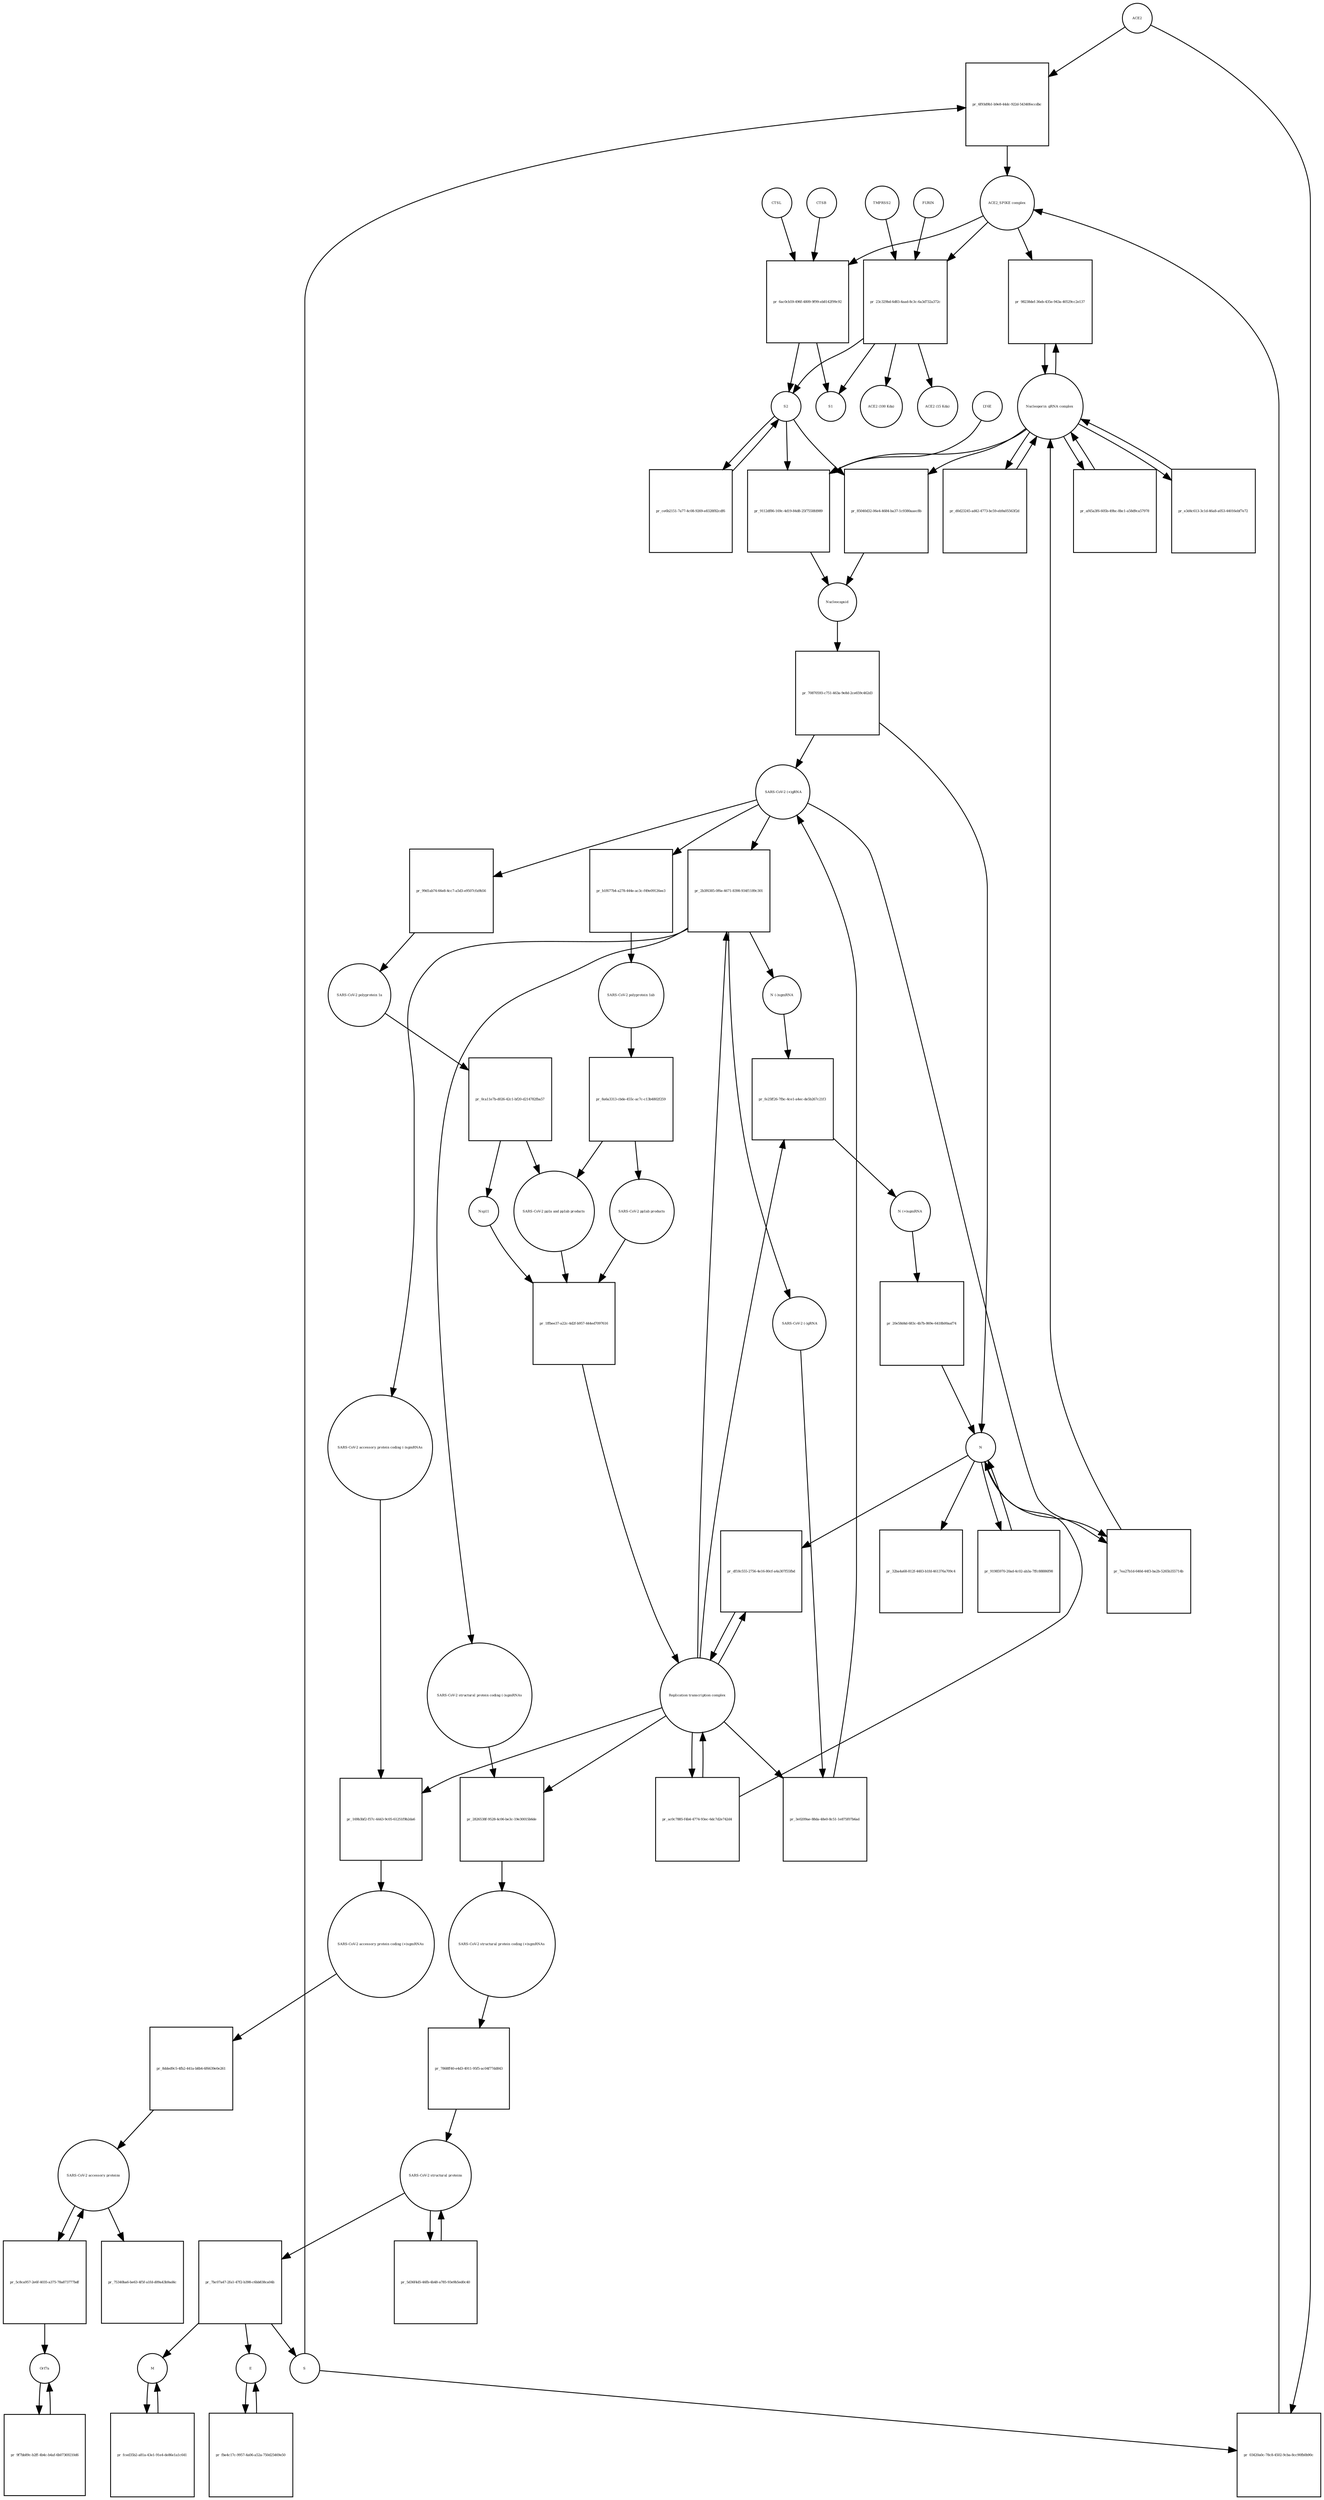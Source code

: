 strict digraph  {
ACE2 [annotation="", bipartite=0, cls=macromolecule, fontsize=4, label=ACE2, shape=circle];
"pr_6f93d9b1-b9e8-44dc-922d-54340feccdbc" [annotation="", bipartite=1, cls=process, fontsize=4, label="pr_6f93d9b1-b9e8-44dc-922d-54340feccdbc", shape=square];
"ACE2_SPIKE complex" [annotation="", bipartite=0, cls=complex, fontsize=4, label="ACE2_SPIKE complex", shape=circle];
S [annotation="", bipartite=0, cls="macromolecule multimer", fontsize=4, label=S, shape=circle];
"Nucleoporin_gRNA complex " [annotation="", bipartite=0, cls=complex, fontsize=4, label="Nucleoporin_gRNA complex ", shape=circle];
"pr_98238def-36eb-435e-943a-40529cc2e137" [annotation="", bipartite=1, cls=process, fontsize=4, label="pr_98238def-36eb-435e-943a-40529cc2e137", shape=square];
"pr_6ac0cb59-496f-4809-9f99-eb8142f99c92" [annotation="", bipartite=1, cls=process, fontsize=4, label="pr_6ac0cb59-496f-4809-9f99-eb8142f99c92", shape=square];
S2 [annotation="", bipartite=0, cls=macromolecule, fontsize=4, label=S2, shape=circle];
CTSB [annotation="", bipartite=0, cls=macromolecule, fontsize=4, label=CTSB, shape=circle];
CTSL [annotation="", bipartite=0, cls=macromolecule, fontsize=4, label=CTSL, shape=circle];
S1 [annotation="", bipartite=0, cls=macromolecule, fontsize=4, label=S1, shape=circle];
"pr_03420a0c-78c8-4502-9cba-8cc90fb0b90c" [annotation="", bipartite=1, cls=process, fontsize=4, label="pr_03420a0c-78c8-4502-9cba-8cc90fb0b90c", shape=square];
"pr_9112df86-169c-4d19-84d8-25f7558fd989" [annotation="", bipartite=1, cls=process, fontsize=4, label="pr_9112df86-169c-4d19-84d8-25f7558fd989", shape=square];
Nucleocapsid [annotation="", bipartite=0, cls=complex, fontsize=4, label=Nucleocapsid, shape=circle];
LY6E [annotation="", bipartite=0, cls=macromolecule, fontsize=4, label=LY6E, shape=circle];
"pr_85040d32-06e4-4684-ba37-1c9380aaec8b" [annotation="", bipartite=1, cls=process, fontsize=4, label="pr_85040d32-06e4-4684-ba37-1c9380aaec8b", shape=square];
"pr_70870593-c751-463a-9e8d-2ce659c462d3" [annotation="", bipartite=1, cls=process, fontsize=4, label="pr_70870593-c751-463a-9e8d-2ce659c462d3", shape=square];
" SARS-CoV-2 (+)gRNA" [annotation="", bipartite=0, cls="nucleic acid feature", fontsize=4, label=" SARS-CoV-2 (+)gRNA", shape=circle];
N [annotation="", bipartite=0, cls="macromolecule multimer", fontsize=4, label=N, shape=circle];
"SARS-CoV-2 polyprotein 1ab" [annotation="", bipartite=0, cls=macromolecule, fontsize=4, label="SARS-CoV-2 polyprotein 1ab", shape=circle];
"pr_8a6a3313-cbde-455c-ac7c-c13b4802f259" [annotation="", bipartite=1, cls=process, fontsize=4, label="pr_8a6a3313-cbde-455c-ac7c-c13b4802f259", shape=square];
"SARS-CoV-2 pp1ab products" [annotation="", bipartite=0, cls=complex, fontsize=4, label="SARS-CoV-2 pp1ab products", shape=circle];
"SARS-CoV-2 pp1a and pp1ab products" [annotation="", bipartite=0, cls=complex, fontsize=4, label="SARS-CoV-2 pp1a and pp1ab products", shape=circle];
"SARS-CoV-2 polyprotein 1a" [annotation="", bipartite=0, cls=macromolecule, fontsize=4, label="SARS-CoV-2 polyprotein 1a", shape=circle];
"pr_0ca11e7b-d026-42c1-bf20-d214782fba57" [annotation="", bipartite=1, cls=process, fontsize=4, label="pr_0ca11e7b-d026-42c1-bf20-d214782fba57", shape=square];
Nsp11 [annotation="", bipartite=0, cls=macromolecule, fontsize=4, label=Nsp11, shape=circle];
"pr_af45a3f6-605b-49bc-8bc1-a58d9ca57978" [annotation="", bipartite=1, cls=process, fontsize=4, label="pr_af45a3f6-605b-49bc-8bc1-a58d9ca57978", shape=square];
"pr_e3d4c613-3c1d-46a8-a053-44016ebf7e72" [annotation="", bipartite=1, cls=process, fontsize=4, label="pr_e3d4c613-3c1d-46a8-a053-44016ebf7e72", shape=square];
"SARS-CoV-2 structural proteins" [annotation="", bipartite=0, cls=complex, fontsize=4, label="SARS-CoV-2 structural proteins", shape=circle];
"pr_7bc07a47-2fa1-47f2-b398-c6bb838ca04b" [annotation="", bipartite=1, cls=process, fontsize=4, label="pr_7bc07a47-2fa1-47f2-b398-c6bb838ca04b", shape=square];
M [annotation="", bipartite=0, cls=macromolecule, fontsize=4, label=M, shape=circle];
E [annotation="", bipartite=0, cls=macromolecule, fontsize=4, label=E, shape=circle];
"Replication transcription complex" [annotation="", bipartite=0, cls=complex, fontsize=4, label="Replication transcription complex", shape=circle];
"pr_df18c555-2756-4e16-80cf-a4a307f55fbd" [annotation="", bipartite=1, cls=process, fontsize=4, label="pr_df18c555-2756-4e16-80cf-a4a307f55fbd", shape=square];
"pr_32ba4a68-812f-4483-b1fd-461376a709c4" [annotation="", bipartite=1, cls=process, fontsize=4, label="pr_32ba4a68-812f-4483-b1fd-461376a709c4", shape=square];
"SARS-CoV-2 accessory proteins" [annotation="", bipartite=0, cls=complex, fontsize=4, label="SARS-CoV-2 accessory proteins", shape=circle];
"pr_75340ba6-be63-4f5f-a1fd-d09a43b9ad4c" [annotation="", bipartite=1, cls=process, fontsize=4, label="pr_75340ba6-be63-4f5f-a1fd-d09a43b9ad4c", shape=square];
"pr_5d36f4d5-46fb-4b48-a785-93e9b5ed0c40" [annotation="", bipartite=1, cls=process, fontsize=4, label="pr_5d36f4d5-46fb-4b48-a785-93e9b5ed0c40", shape=square];
"pr_ac0c7885-f4b4-4774-93ec-6dc7d2e742d4" [annotation="", bipartite=1, cls=process, fontsize=4, label="pr_ac0c7885-f4b4-4774-93ec-6dc7d2e742d4", shape=square];
"pr_91985970-20ad-4c02-ab3a-7ffc88886f98" [annotation="", bipartite=1, cls=process, fontsize=4, label="pr_91985970-20ad-4c02-ab3a-7ffc88886f98", shape=square];
"pr_1ffbee37-a22c-4d2f-b957-444ed7097616" [annotation="", bipartite=1, cls=process, fontsize=4, label="pr_1ffbee37-a22c-4d2f-b957-444ed7097616", shape=square];
"SARS-CoV-2 accessory protein coding (-)sgmRNAs" [annotation="", bipartite=0, cls=complex, fontsize=4, label="SARS-CoV-2 accessory protein coding (-)sgmRNAs", shape=circle];
"pr_169b3bf2-f57c-4443-9c05-61251f9b2da6" [annotation="", bipartite=1, cls=process, fontsize=4, label="pr_169b3bf2-f57c-4443-9c05-61251f9b2da6", shape=square];
"SARS-CoV-2 accessory protein coding (+)sgmRNAs" [annotation="", bipartite=0, cls=complex, fontsize=4, label="SARS-CoV-2 accessory protein coding (+)sgmRNAs", shape=circle];
"SARS-CoV-2 structural protein coding (-)sgmRNAs" [annotation="", bipartite=0, cls=complex, fontsize=4, label="SARS-CoV-2 structural protein coding (-)sgmRNAs", shape=circle];
"pr_2826538f-9528-4c06-be3c-19e30015b6de" [annotation="", bipartite=1, cls=process, fontsize=4, label="pr_2826538f-9528-4c06-be3c-19e30015b6de", shape=square];
"SARS-CoV-2 structural protein coding (+)sgmRNAs" [annotation="", bipartite=0, cls=complex, fontsize=4, label="SARS-CoV-2 structural protein coding (+)sgmRNAs", shape=circle];
"N (-)sgmRNA" [annotation="", bipartite=0, cls="nucleic acid feature", fontsize=4, label="N (-)sgmRNA", shape=circle];
"pr_fe25ff26-7fbc-4ce1-a4ec-de5b267c21f3" [annotation="", bipartite=1, cls=process, fontsize=4, label="pr_fe25ff26-7fbc-4ce1-a4ec-de5b267c21f3", shape=square];
"N (+)sgmRNA" [annotation="", bipartite=0, cls="nucleic acid feature", fontsize=4, label="N (+)sgmRNA", shape=circle];
"pr_20e58d4d-683c-4b7b-869e-6418b00aaf74" [annotation="", bipartite=1, cls=process, fontsize=4, label="pr_20e58d4d-683c-4b7b-869e-6418b00aaf74", shape=square];
"pr_2b3f6385-0f6e-4671-8398-934f1189c301" [annotation="", bipartite=1, cls=process, fontsize=4, label="pr_2b3f6385-0f6e-4671-8398-934f1189c301", shape=square];
" SARS-CoV-2 (-)gRNA" [annotation="", bipartite=0, cls="nucleic acid feature", fontsize=4, label=" SARS-CoV-2 (-)gRNA", shape=circle];
"pr_99d1ab74-66e8-4cc7-a5d3-e9507cfa9b56" [annotation="", bipartite=1, cls=process, fontsize=4, label="pr_99d1ab74-66e8-4cc7-a5d3-e9507cfa9b56", shape=square];
"pr_b1f677b4-a278-444e-ac3c-f49e09126ee3" [annotation="", bipartite=1, cls=process, fontsize=4, label="pr_b1f677b4-a278-444e-ac3c-f49e09126ee3", shape=square];
"pr_8dded9c5-4fb2-441a-b8b4-6f6639e0e261" [annotation="", bipartite=1, cls=process, fontsize=4, label="pr_8dded9c5-4fb2-441a-b8b4-6f6639e0e261", shape=square];
"pr_7868ff40-e4d3-4911-95f5-ac04f77dd843" [annotation="", bipartite=1, cls=process, fontsize=4, label="pr_7868ff40-e4d3-4911-95f5-ac04f77dd843", shape=square];
"pr_3e0209ae-88da-48e0-8c51-1e875f07b6ad" [annotation="", bipartite=1, cls=process, fontsize=4, label="pr_3e0209ae-88da-48e0-8c51-1e875f07b6ad", shape=square];
"pr_7ea27b1d-640d-44f3-ba2b-5265b355714b" [annotation="", bipartite=1, cls=process, fontsize=4, label="pr_7ea27b1d-640d-44f3-ba2b-5265b355714b", shape=square];
"pr_d0d23245-ad42-4773-bc59-eb9a05563f2d" [annotation="", bipartite=1, cls=process, fontsize=4, label="pr_d0d23245-ad42-4773-bc59-eb9a05563f2d", shape=square];
"pr_5c8ca957-2e6f-4035-a375-78a873777bdf" [annotation="", bipartite=1, cls=process, fontsize=4, label="pr_5c8ca957-2e6f-4035-a375-78a873777bdf", shape=square];
Orf7a [annotation="", bipartite=0, cls=macromolecule, fontsize=4, label=Orf7a, shape=circle];
"pr_23c329bd-6d83-4aad-8c3c-6a3d732a372c" [annotation="", bipartite=1, cls=process, fontsize=4, label="pr_23c329bd-6d83-4aad-8c3c-6a3d732a372c", shape=square];
FURIN [annotation="", bipartite=0, cls=macromolecule, fontsize=4, label=FURIN, shape=circle];
TMPRSS2 [annotation="", bipartite=0, cls=macromolecule, fontsize=4, label=TMPRSS2, shape=circle];
"ACE2 (100 Kda)" [annotation="", bipartite=0, cls=macromolecule, fontsize=4, label="ACE2 (100 Kda)", shape=circle];
"ACE2 (15 Kda)" [annotation="", bipartite=0, cls=macromolecule, fontsize=4, label="ACE2 (15 Kda)", shape=circle];
"pr_ce6b2151-7a77-4c08-9269-e8328f82cdf6" [annotation="", bipartite=1, cls=process, fontsize=4, label="pr_ce6b2151-7a77-4c08-9269-e8328f82cdf6", shape=square];
"pr_fbe4c17c-9957-4a06-a52a-750d25469e50" [annotation="", bipartite=1, cls=process, fontsize=4, label="pr_fbe4c17c-9957-4a06-a52a-750d25469e50", shape=square];
"pr_fced35b2-a81a-43e1-91e4-de86e1a1c641" [annotation="", bipartite=1, cls=process, fontsize=4, label="pr_fced35b2-a81a-43e1-91e4-de86e1a1c641", shape=square];
"pr_9f7bb89c-b2ff-4b4c-b4af-6b07369210d6" [annotation="", bipartite=1, cls=process, fontsize=4, label="pr_9f7bb89c-b2ff-4b4c-b4af-6b07369210d6", shape=square];
ACE2 -> "pr_6f93d9b1-b9e8-44dc-922d-54340feccdbc"  [annotation="", interaction_type=consumption];
ACE2 -> "pr_03420a0c-78c8-4502-9cba-8cc90fb0b90c"  [annotation="", interaction_type=consumption];
"pr_6f93d9b1-b9e8-44dc-922d-54340feccdbc" -> "ACE2_SPIKE complex"  [annotation="", interaction_type=production];
"ACE2_SPIKE complex" -> "pr_98238def-36eb-435e-943a-40529cc2e137"  [annotation="urn_miriam_pubmed_32142651|urn_miriam_pubmed_32094589", interaction_type=stimulation];
"ACE2_SPIKE complex" -> "pr_6ac0cb59-496f-4809-9f99-eb8142f99c92"  [annotation="", interaction_type=consumption];
"ACE2_SPIKE complex" -> "pr_23c329bd-6d83-4aad-8c3c-6a3d732a372c"  [annotation="", interaction_type=consumption];
S -> "pr_6f93d9b1-b9e8-44dc-922d-54340feccdbc"  [annotation="", interaction_type=consumption];
S -> "pr_03420a0c-78c8-4502-9cba-8cc90fb0b90c"  [annotation="", interaction_type=consumption];
"Nucleoporin_gRNA complex " -> "pr_98238def-36eb-435e-943a-40529cc2e137"  [annotation="", interaction_type=consumption];
"Nucleoporin_gRNA complex " -> "pr_9112df86-169c-4d19-84d8-25f7558fd989"  [annotation="", interaction_type=consumption];
"Nucleoporin_gRNA complex " -> "pr_85040d32-06e4-4684-ba37-1c9380aaec8b"  [annotation="", interaction_type=consumption];
"Nucleoporin_gRNA complex " -> "pr_af45a3f6-605b-49bc-8bc1-a58d9ca57978"  [annotation="", interaction_type=consumption];
"Nucleoporin_gRNA complex " -> "pr_e3d4c613-3c1d-46a8-a053-44016ebf7e72"  [annotation="", interaction_type=consumption];
"Nucleoporin_gRNA complex " -> "pr_d0d23245-ad42-4773-bc59-eb9a05563f2d"  [annotation="", interaction_type=consumption];
"pr_98238def-36eb-435e-943a-40529cc2e137" -> "Nucleoporin_gRNA complex "  [annotation="", interaction_type=production];
"pr_6ac0cb59-496f-4809-9f99-eb8142f99c92" -> S2  [annotation="", interaction_type=production];
"pr_6ac0cb59-496f-4809-9f99-eb8142f99c92" -> S1  [annotation="", interaction_type=production];
S2 -> "pr_9112df86-169c-4d19-84d8-25f7558fd989"  [annotation="urn_miriam_doi_10.1101%2F2020.03.05.979260|urn_miriam_doi_10.1101%2F2020.04.02.021469", interaction_type=stimulation];
S2 -> "pr_85040d32-06e4-4684-ba37-1c9380aaec8b"  [annotation="", interaction_type=stimulation];
S2 -> "pr_ce6b2151-7a77-4c08-9269-e8328f82cdf6"  [annotation="", interaction_type=consumption];
CTSB -> "pr_6ac0cb59-496f-4809-9f99-eb8142f99c92"  [annotation=urn_miriam_pubmed_32142651, interaction_type=catalysis];
CTSL -> "pr_6ac0cb59-496f-4809-9f99-eb8142f99c92"  [annotation=urn_miriam_pubmed_32142651, interaction_type=catalysis];
"pr_03420a0c-78c8-4502-9cba-8cc90fb0b90c" -> "ACE2_SPIKE complex"  [annotation="", interaction_type=production];
"pr_9112df86-169c-4d19-84d8-25f7558fd989" -> Nucleocapsid  [annotation="", interaction_type=production];
Nucleocapsid -> "pr_70870593-c751-463a-9e8d-2ce659c462d3"  [annotation="", interaction_type=consumption];
LY6E -> "pr_9112df86-169c-4d19-84d8-25f7558fd989"  [annotation="urn_miriam_doi_10.1101%2F2020.03.05.979260|urn_miriam_doi_10.1101%2F2020.04.02.021469", interaction_type=inhibition];
"pr_85040d32-06e4-4684-ba37-1c9380aaec8b" -> Nucleocapsid  [annotation="", interaction_type=production];
"pr_70870593-c751-463a-9e8d-2ce659c462d3" -> " SARS-CoV-2 (+)gRNA"  [annotation="", interaction_type=production];
"pr_70870593-c751-463a-9e8d-2ce659c462d3" -> N  [annotation="", interaction_type=production];
" SARS-CoV-2 (+)gRNA" -> "pr_2b3f6385-0f6e-4671-8398-934f1189c301"  [annotation="", interaction_type=consumption];
" SARS-CoV-2 (+)gRNA" -> "pr_99d1ab74-66e8-4cc7-a5d3-e9507cfa9b56"  [annotation="", interaction_type=consumption];
" SARS-CoV-2 (+)gRNA" -> "pr_b1f677b4-a278-444e-ac3c-f49e09126ee3"  [annotation="", interaction_type=consumption];
" SARS-CoV-2 (+)gRNA" -> "pr_7ea27b1d-640d-44f3-ba2b-5265b355714b"  [annotation="", interaction_type=consumption];
N -> "pr_df18c555-2756-4e16-80cf-a4a307f55fbd"  [annotation="", interaction_type=consumption];
N -> "pr_32ba4a68-812f-4483-b1fd-461376a709c4"  [annotation="", interaction_type=consumption];
N -> "pr_91985970-20ad-4c02-ab3a-7ffc88886f98"  [annotation="", interaction_type=consumption];
N -> "pr_7ea27b1d-640d-44f3-ba2b-5265b355714b"  [annotation="", interaction_type=consumption];
"SARS-CoV-2 polyprotein 1ab" -> "pr_8a6a3313-cbde-455c-ac7c-c13b4802f259"  [annotation=urn_miriam_pubmed_31226023, interaction_type=catalysis];
"pr_8a6a3313-cbde-455c-ac7c-c13b4802f259" -> "SARS-CoV-2 pp1ab products"  [annotation="", interaction_type=production];
"pr_8a6a3313-cbde-455c-ac7c-c13b4802f259" -> "SARS-CoV-2 pp1a and pp1ab products"  [annotation="", interaction_type=production];
"SARS-CoV-2 pp1ab products" -> "pr_1ffbee37-a22c-4d2f-b957-444ed7097616"  [annotation="", interaction_type=consumption];
"SARS-CoV-2 pp1a and pp1ab products" -> "pr_1ffbee37-a22c-4d2f-b957-444ed7097616"  [annotation="", interaction_type=consumption];
"SARS-CoV-2 polyprotein 1a" -> "pr_0ca11e7b-d026-42c1-bf20-d214782fba57"  [annotation=urn_miriam_pubmed_31226023, interaction_type=catalysis];
"pr_0ca11e7b-d026-42c1-bf20-d214782fba57" -> Nsp11  [annotation="", interaction_type=production];
"pr_0ca11e7b-d026-42c1-bf20-d214782fba57" -> "SARS-CoV-2 pp1a and pp1ab products"  [annotation="", interaction_type=production];
Nsp11 -> "pr_1ffbee37-a22c-4d2f-b957-444ed7097616"  [annotation="", interaction_type=consumption];
"pr_af45a3f6-605b-49bc-8bc1-a58d9ca57978" -> "Nucleoporin_gRNA complex "  [annotation="", interaction_type=production];
"pr_e3d4c613-3c1d-46a8-a053-44016ebf7e72" -> "Nucleoporin_gRNA complex "  [annotation="", interaction_type=production];
"SARS-CoV-2 structural proteins" -> "pr_7bc07a47-2fa1-47f2-b398-c6bb838ca04b"  [annotation="", interaction_type=consumption];
"SARS-CoV-2 structural proteins" -> "pr_5d36f4d5-46fb-4b48-a785-93e9b5ed0c40"  [annotation="", interaction_type=consumption];
"pr_7bc07a47-2fa1-47f2-b398-c6bb838ca04b" -> M  [annotation="", interaction_type=production];
"pr_7bc07a47-2fa1-47f2-b398-c6bb838ca04b" -> E  [annotation="", interaction_type=production];
"pr_7bc07a47-2fa1-47f2-b398-c6bb838ca04b" -> S  [annotation="", interaction_type=production];
M -> "pr_fced35b2-a81a-43e1-91e4-de86e1a1c641"  [annotation="", interaction_type=consumption];
E -> "pr_fbe4c17c-9957-4a06-a52a-750d25469e50"  [annotation="", interaction_type=consumption];
"Replication transcription complex" -> "pr_df18c555-2756-4e16-80cf-a4a307f55fbd"  [annotation="", interaction_type=consumption];
"Replication transcription complex" -> "pr_ac0c7885-f4b4-4774-93ec-6dc7d2e742d4"  [annotation="", interaction_type=consumption];
"Replication transcription complex" -> "pr_169b3bf2-f57c-4443-9c05-61251f9b2da6"  [annotation="", interaction_type="necessary stimulation"];
"Replication transcription complex" -> "pr_2826538f-9528-4c06-be3c-19e30015b6de"  [annotation="", interaction_type="necessary stimulation"];
"Replication transcription complex" -> "pr_fe25ff26-7fbc-4ce1-a4ec-de5b267c21f3"  [annotation="", interaction_type="necessary stimulation"];
"Replication transcription complex" -> "pr_2b3f6385-0f6e-4671-8398-934f1189c301"  [annotation="", interaction_type="necessary stimulation"];
"Replication transcription complex" -> "pr_3e0209ae-88da-48e0-8c51-1e875f07b6ad"  [annotation="", interaction_type="necessary stimulation"];
"pr_df18c555-2756-4e16-80cf-a4a307f55fbd" -> "Replication transcription complex"  [annotation="", interaction_type=production];
"SARS-CoV-2 accessory proteins" -> "pr_75340ba6-be63-4f5f-a1fd-d09a43b9ad4c"  [annotation="", interaction_type=consumption];
"SARS-CoV-2 accessory proteins" -> "pr_5c8ca957-2e6f-4035-a375-78a873777bdf"  [annotation="", interaction_type=consumption];
"pr_5d36f4d5-46fb-4b48-a785-93e9b5ed0c40" -> "SARS-CoV-2 structural proteins"  [annotation="", interaction_type=production];
"pr_ac0c7885-f4b4-4774-93ec-6dc7d2e742d4" -> "Replication transcription complex"  [annotation="", interaction_type=production];
"pr_ac0c7885-f4b4-4774-93ec-6dc7d2e742d4" -> N  [annotation="", interaction_type=production];
"pr_91985970-20ad-4c02-ab3a-7ffc88886f98" -> N  [annotation="", interaction_type=production];
"pr_1ffbee37-a22c-4d2f-b957-444ed7097616" -> "Replication transcription complex"  [annotation="", interaction_type=production];
"SARS-CoV-2 accessory protein coding (-)sgmRNAs" -> "pr_169b3bf2-f57c-4443-9c05-61251f9b2da6"  [annotation="", interaction_type=consumption];
"pr_169b3bf2-f57c-4443-9c05-61251f9b2da6" -> "SARS-CoV-2 accessory protein coding (+)sgmRNAs"  [annotation="", interaction_type=production];
"SARS-CoV-2 accessory protein coding (+)sgmRNAs" -> "pr_8dded9c5-4fb2-441a-b8b4-6f6639e0e261"  [annotation="", interaction_type=consumption];
"SARS-CoV-2 structural protein coding (-)sgmRNAs" -> "pr_2826538f-9528-4c06-be3c-19e30015b6de"  [annotation="", interaction_type=consumption];
"pr_2826538f-9528-4c06-be3c-19e30015b6de" -> "SARS-CoV-2 structural protein coding (+)sgmRNAs"  [annotation="", interaction_type=production];
"SARS-CoV-2 structural protein coding (+)sgmRNAs" -> "pr_7868ff40-e4d3-4911-95f5-ac04f77dd843"  [annotation="", interaction_type=consumption];
"N (-)sgmRNA" -> "pr_fe25ff26-7fbc-4ce1-a4ec-de5b267c21f3"  [annotation="", interaction_type=consumption];
"pr_fe25ff26-7fbc-4ce1-a4ec-de5b267c21f3" -> "N (+)sgmRNA"  [annotation="", interaction_type=production];
"N (+)sgmRNA" -> "pr_20e58d4d-683c-4b7b-869e-6418b00aaf74"  [annotation="", interaction_type=consumption];
"pr_20e58d4d-683c-4b7b-869e-6418b00aaf74" -> N  [annotation="", interaction_type=production];
"pr_2b3f6385-0f6e-4671-8398-934f1189c301" -> " SARS-CoV-2 (-)gRNA"  [annotation="", interaction_type=production];
"pr_2b3f6385-0f6e-4671-8398-934f1189c301" -> "SARS-CoV-2 accessory protein coding (-)sgmRNAs"  [annotation="", interaction_type=production];
"pr_2b3f6385-0f6e-4671-8398-934f1189c301" -> "SARS-CoV-2 structural protein coding (-)sgmRNAs"  [annotation="", interaction_type=production];
"pr_2b3f6385-0f6e-4671-8398-934f1189c301" -> "N (-)sgmRNA"  [annotation="", interaction_type=production];
" SARS-CoV-2 (-)gRNA" -> "pr_3e0209ae-88da-48e0-8c51-1e875f07b6ad"  [annotation="", interaction_type=consumption];
"pr_99d1ab74-66e8-4cc7-a5d3-e9507cfa9b56" -> "SARS-CoV-2 polyprotein 1a"  [annotation="", interaction_type=production];
"pr_b1f677b4-a278-444e-ac3c-f49e09126ee3" -> "SARS-CoV-2 polyprotein 1ab"  [annotation="", interaction_type=production];
"pr_8dded9c5-4fb2-441a-b8b4-6f6639e0e261" -> "SARS-CoV-2 accessory proteins"  [annotation="", interaction_type=production];
"pr_7868ff40-e4d3-4911-95f5-ac04f77dd843" -> "SARS-CoV-2 structural proteins"  [annotation="", interaction_type=production];
"pr_3e0209ae-88da-48e0-8c51-1e875f07b6ad" -> " SARS-CoV-2 (+)gRNA"  [annotation="", interaction_type=production];
"pr_7ea27b1d-640d-44f3-ba2b-5265b355714b" -> "Nucleoporin_gRNA complex "  [annotation="", interaction_type=production];
"pr_d0d23245-ad42-4773-bc59-eb9a05563f2d" -> "Nucleoporin_gRNA complex "  [annotation="", interaction_type=production];
"pr_5c8ca957-2e6f-4035-a375-78a873777bdf" -> "SARS-CoV-2 accessory proteins"  [annotation="", interaction_type=production];
"pr_5c8ca957-2e6f-4035-a375-78a873777bdf" -> Orf7a  [annotation="", interaction_type=production];
Orf7a -> "pr_9f7bb89c-b2ff-4b4c-b4af-6b07369210d6"  [annotation="", interaction_type=consumption];
"pr_23c329bd-6d83-4aad-8c3c-6a3d732a372c" -> S2  [annotation="", interaction_type=production];
"pr_23c329bd-6d83-4aad-8c3c-6a3d732a372c" -> "ACE2 (100 Kda)"  [annotation="", interaction_type=production];
"pr_23c329bd-6d83-4aad-8c3c-6a3d732a372c" -> S1  [annotation="", interaction_type=production];
"pr_23c329bd-6d83-4aad-8c3c-6a3d732a372c" -> "ACE2 (15 Kda)"  [annotation="", interaction_type=production];
FURIN -> "pr_23c329bd-6d83-4aad-8c3c-6a3d732a372c"  [annotation="", interaction_type=catalysis];
TMPRSS2 -> "pr_23c329bd-6d83-4aad-8c3c-6a3d732a372c"  [annotation="", interaction_type=catalysis];
"pr_ce6b2151-7a77-4c08-9269-e8328f82cdf6" -> S2  [annotation="", interaction_type=production];
"pr_fbe4c17c-9957-4a06-a52a-750d25469e50" -> E  [annotation="", interaction_type=production];
"pr_fced35b2-a81a-43e1-91e4-de86e1a1c641" -> M  [annotation="", interaction_type=production];
"pr_9f7bb89c-b2ff-4b4c-b4af-6b07369210d6" -> Orf7a  [annotation="", interaction_type=production];
}
